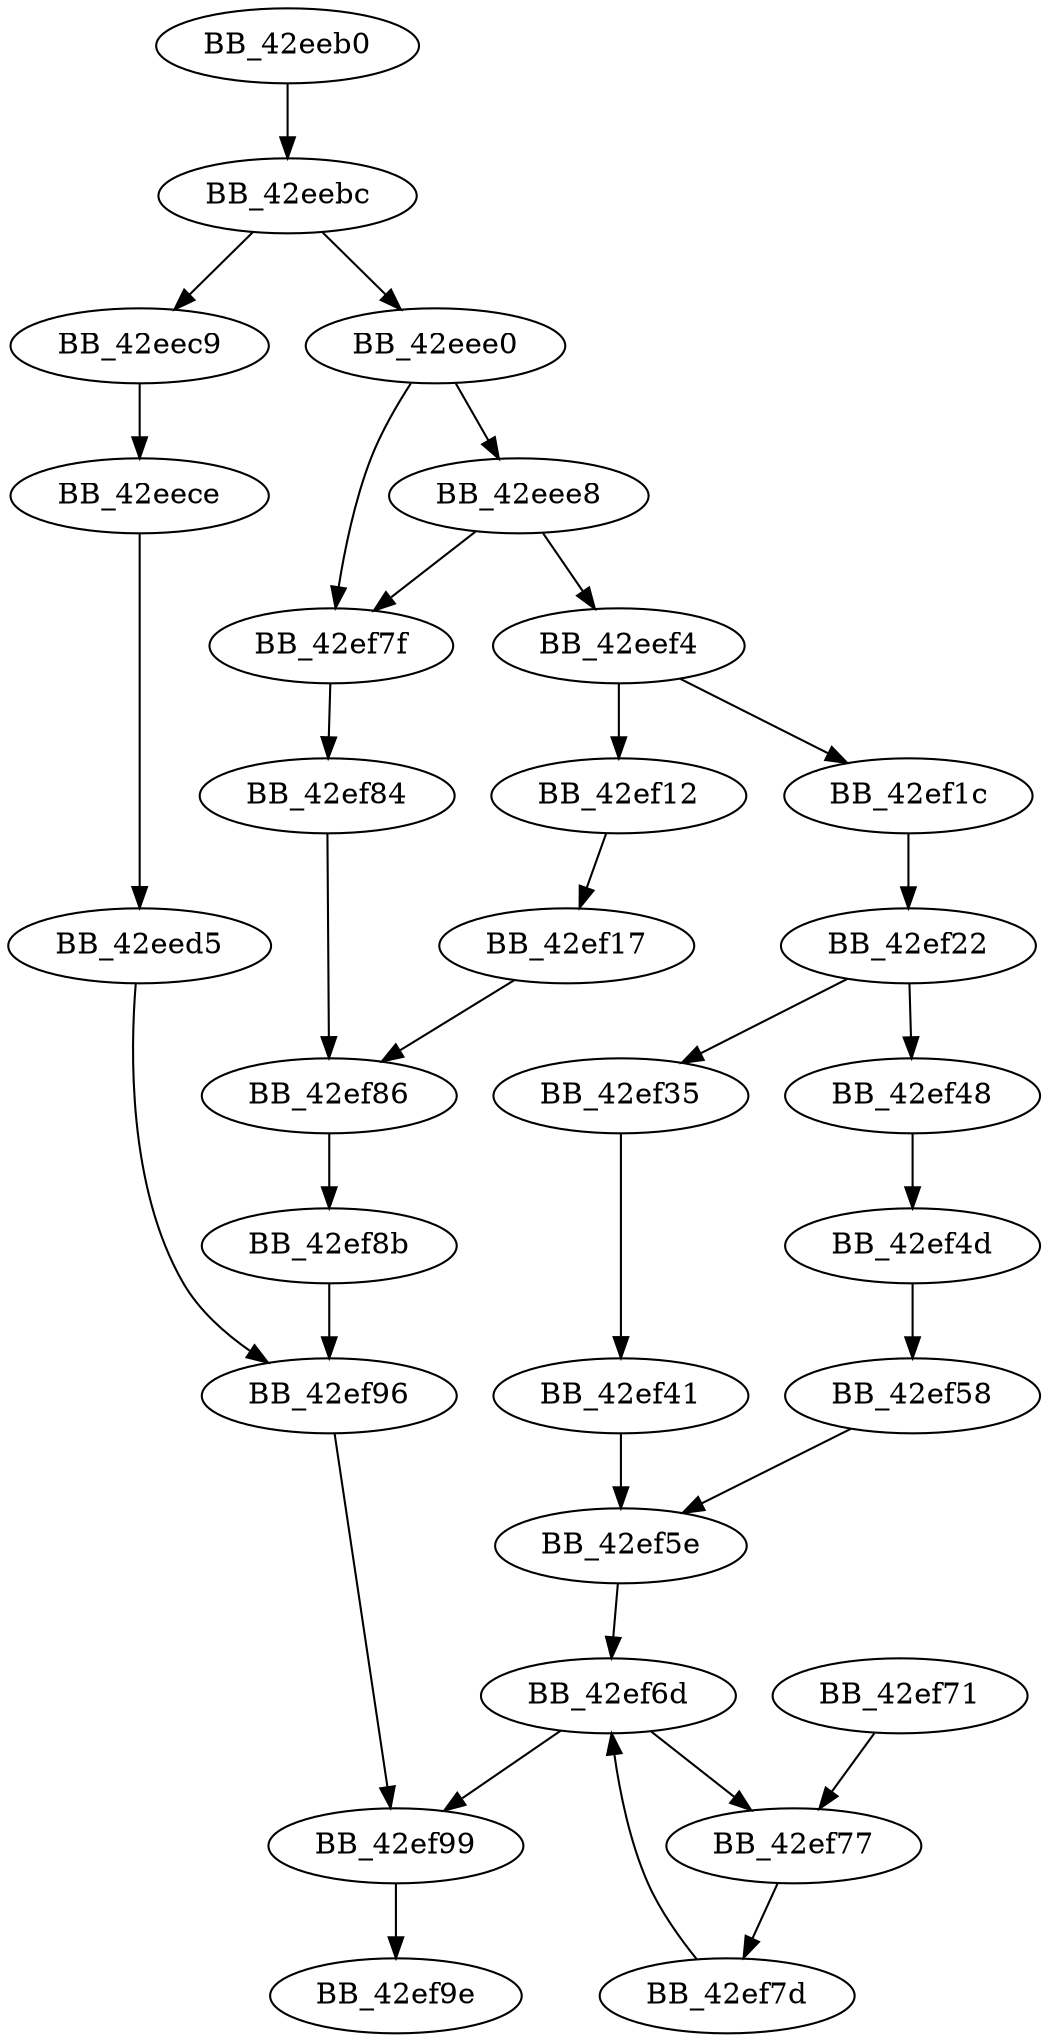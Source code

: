 DiGraph __write{
BB_42eeb0->BB_42eebc
BB_42eebc->BB_42eec9
BB_42eebc->BB_42eee0
BB_42eec9->BB_42eece
BB_42eece->BB_42eed5
BB_42eed5->BB_42ef96
BB_42eee0->BB_42eee8
BB_42eee0->BB_42ef7f
BB_42eee8->BB_42eef4
BB_42eee8->BB_42ef7f
BB_42eef4->BB_42ef12
BB_42eef4->BB_42ef1c
BB_42ef12->BB_42ef17
BB_42ef17->BB_42ef86
BB_42ef1c->BB_42ef22
BB_42ef22->BB_42ef35
BB_42ef22->BB_42ef48
BB_42ef35->BB_42ef41
BB_42ef41->BB_42ef5e
BB_42ef48->BB_42ef4d
BB_42ef4d->BB_42ef58
BB_42ef58->BB_42ef5e
BB_42ef5e->BB_42ef6d
BB_42ef6d->BB_42ef77
BB_42ef6d->BB_42ef99
BB_42ef71->BB_42ef77
BB_42ef77->BB_42ef7d
BB_42ef7d->BB_42ef6d
BB_42ef7f->BB_42ef84
BB_42ef84->BB_42ef86
BB_42ef86->BB_42ef8b
BB_42ef8b->BB_42ef96
BB_42ef96->BB_42ef99
BB_42ef99->BB_42ef9e
}
